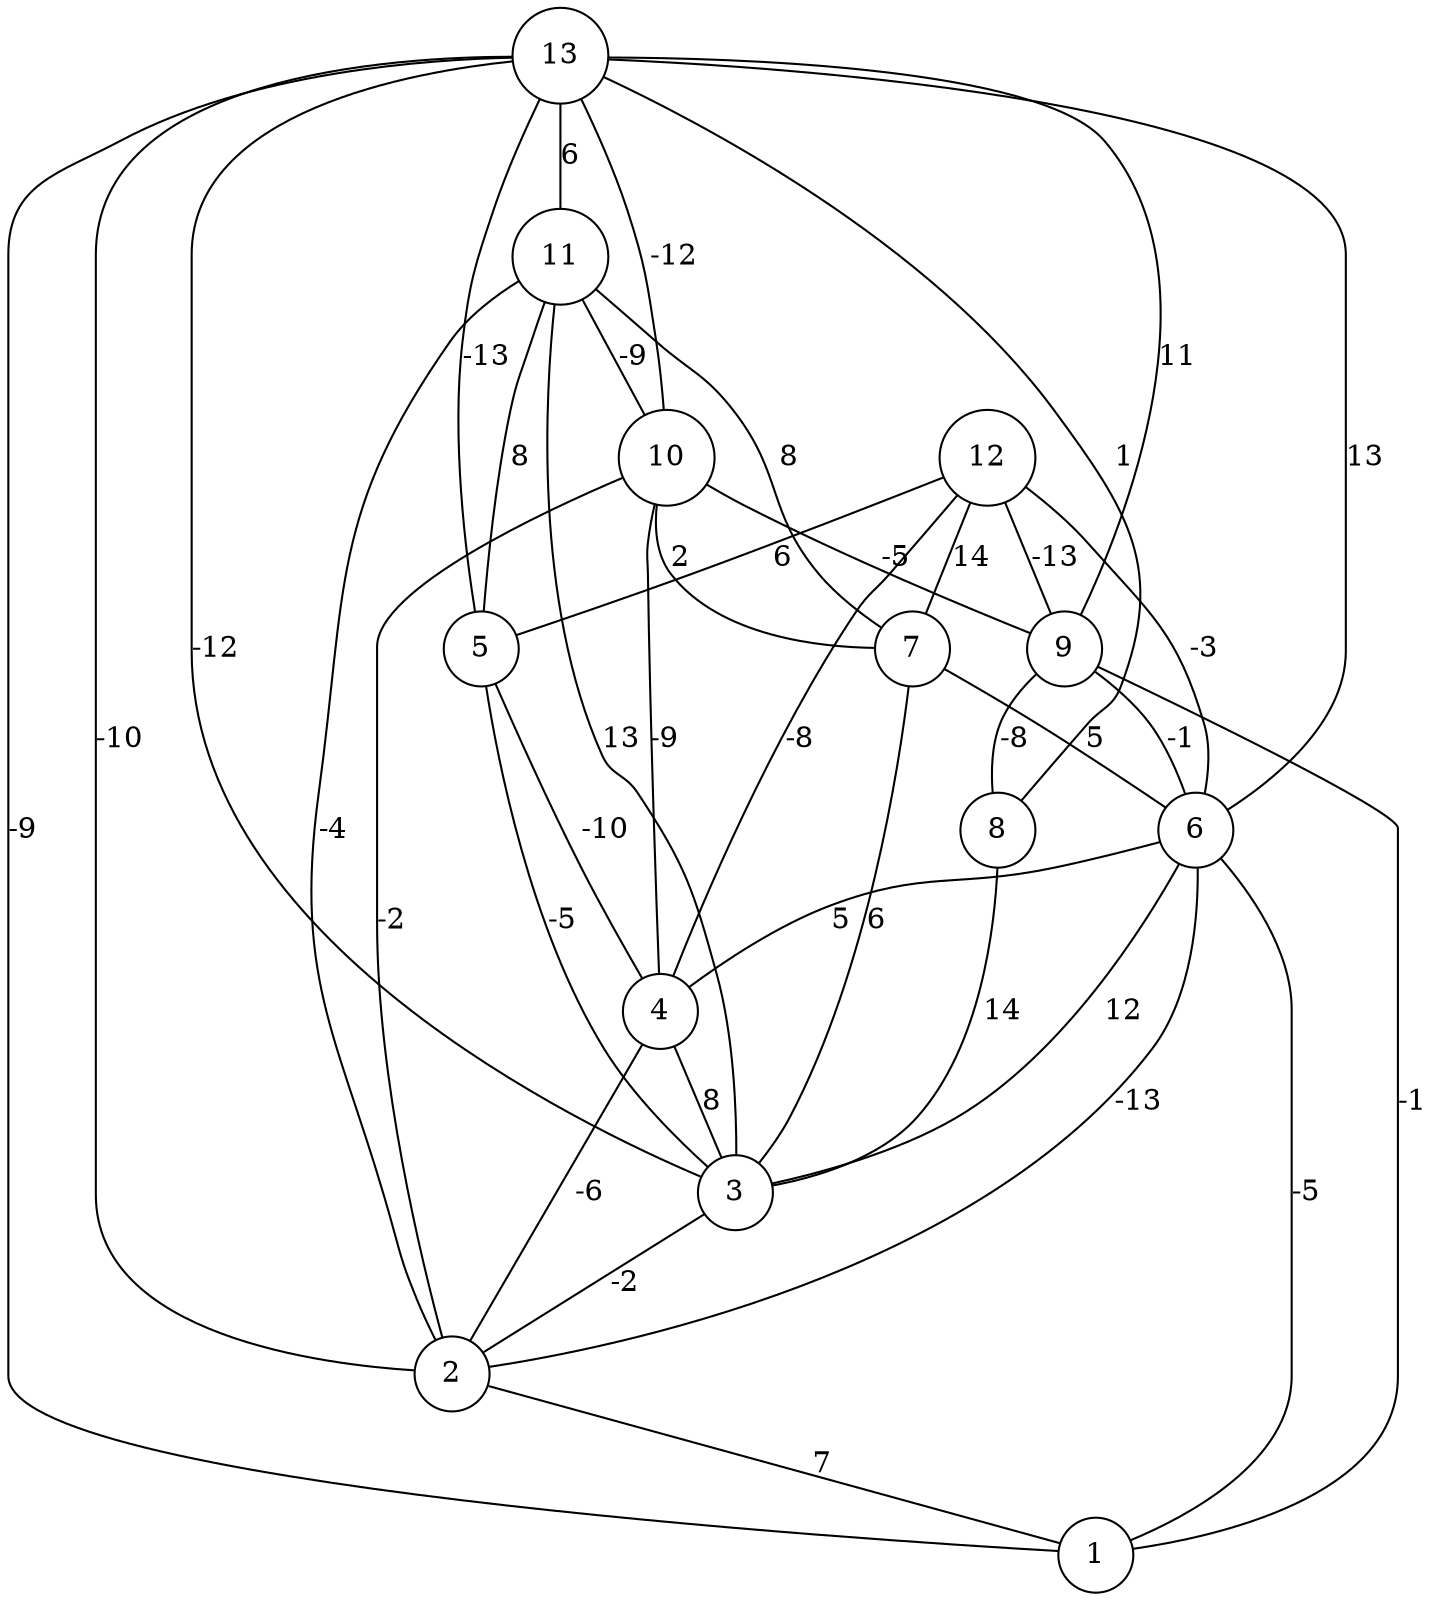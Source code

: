 graph { 
	 fontname="Helvetica,Arial,sans-serif" 
	 node [shape = circle]; 
	 13 -- 1 [label = "-9"];
	 13 -- 2 [label = "-10"];
	 13 -- 3 [label = "-12"];
	 13 -- 5 [label = "-13"];
	 13 -- 6 [label = "13"];
	 13 -- 8 [label = "1"];
	 13 -- 9 [label = "11"];
	 13 -- 10 [label = "-12"];
	 13 -- 11 [label = "6"];
	 12 -- 4 [label = "-8"];
	 12 -- 5 [label = "6"];
	 12 -- 6 [label = "-3"];
	 12 -- 7 [label = "14"];
	 12 -- 9 [label = "-13"];
	 11 -- 2 [label = "-4"];
	 11 -- 3 [label = "13"];
	 11 -- 5 [label = "8"];
	 11 -- 7 [label = "8"];
	 11 -- 10 [label = "-9"];
	 10 -- 2 [label = "-2"];
	 10 -- 4 [label = "-9"];
	 10 -- 7 [label = "2"];
	 10 -- 9 [label = "-5"];
	 9 -- 1 [label = "-1"];
	 9 -- 6 [label = "-1"];
	 9 -- 8 [label = "-8"];
	 8 -- 3 [label = "14"];
	 7 -- 3 [label = "6"];
	 7 -- 6 [label = "5"];
	 6 -- 1 [label = "-5"];
	 6 -- 2 [label = "-13"];
	 6 -- 3 [label = "12"];
	 6 -- 4 [label = "5"];
	 5 -- 3 [label = "-5"];
	 5 -- 4 [label = "-10"];
	 4 -- 2 [label = "-6"];
	 4 -- 3 [label = "8"];
	 3 -- 2 [label = "-2"];
	 2 -- 1 [label = "7"];
	 1;
	 2;
	 3;
	 4;
	 5;
	 6;
	 7;
	 8;
	 9;
	 10;
	 11;
	 12;
	 13;
}
